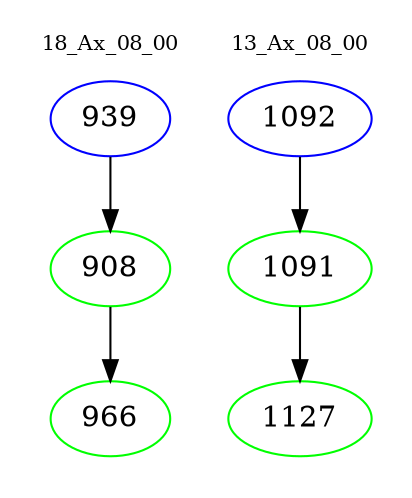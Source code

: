 digraph{
subgraph cluster_0 {
color = white
label = "18_Ax_08_00";
fontsize=10;
T0_939 [label="939", color="blue"]
T0_939 -> T0_908 [color="black"]
T0_908 [label="908", color="green"]
T0_908 -> T0_966 [color="black"]
T0_966 [label="966", color="green"]
}
subgraph cluster_1 {
color = white
label = "13_Ax_08_00";
fontsize=10;
T1_1092 [label="1092", color="blue"]
T1_1092 -> T1_1091 [color="black"]
T1_1091 [label="1091", color="green"]
T1_1091 -> T1_1127 [color="black"]
T1_1127 [label="1127", color="green"]
}
}
